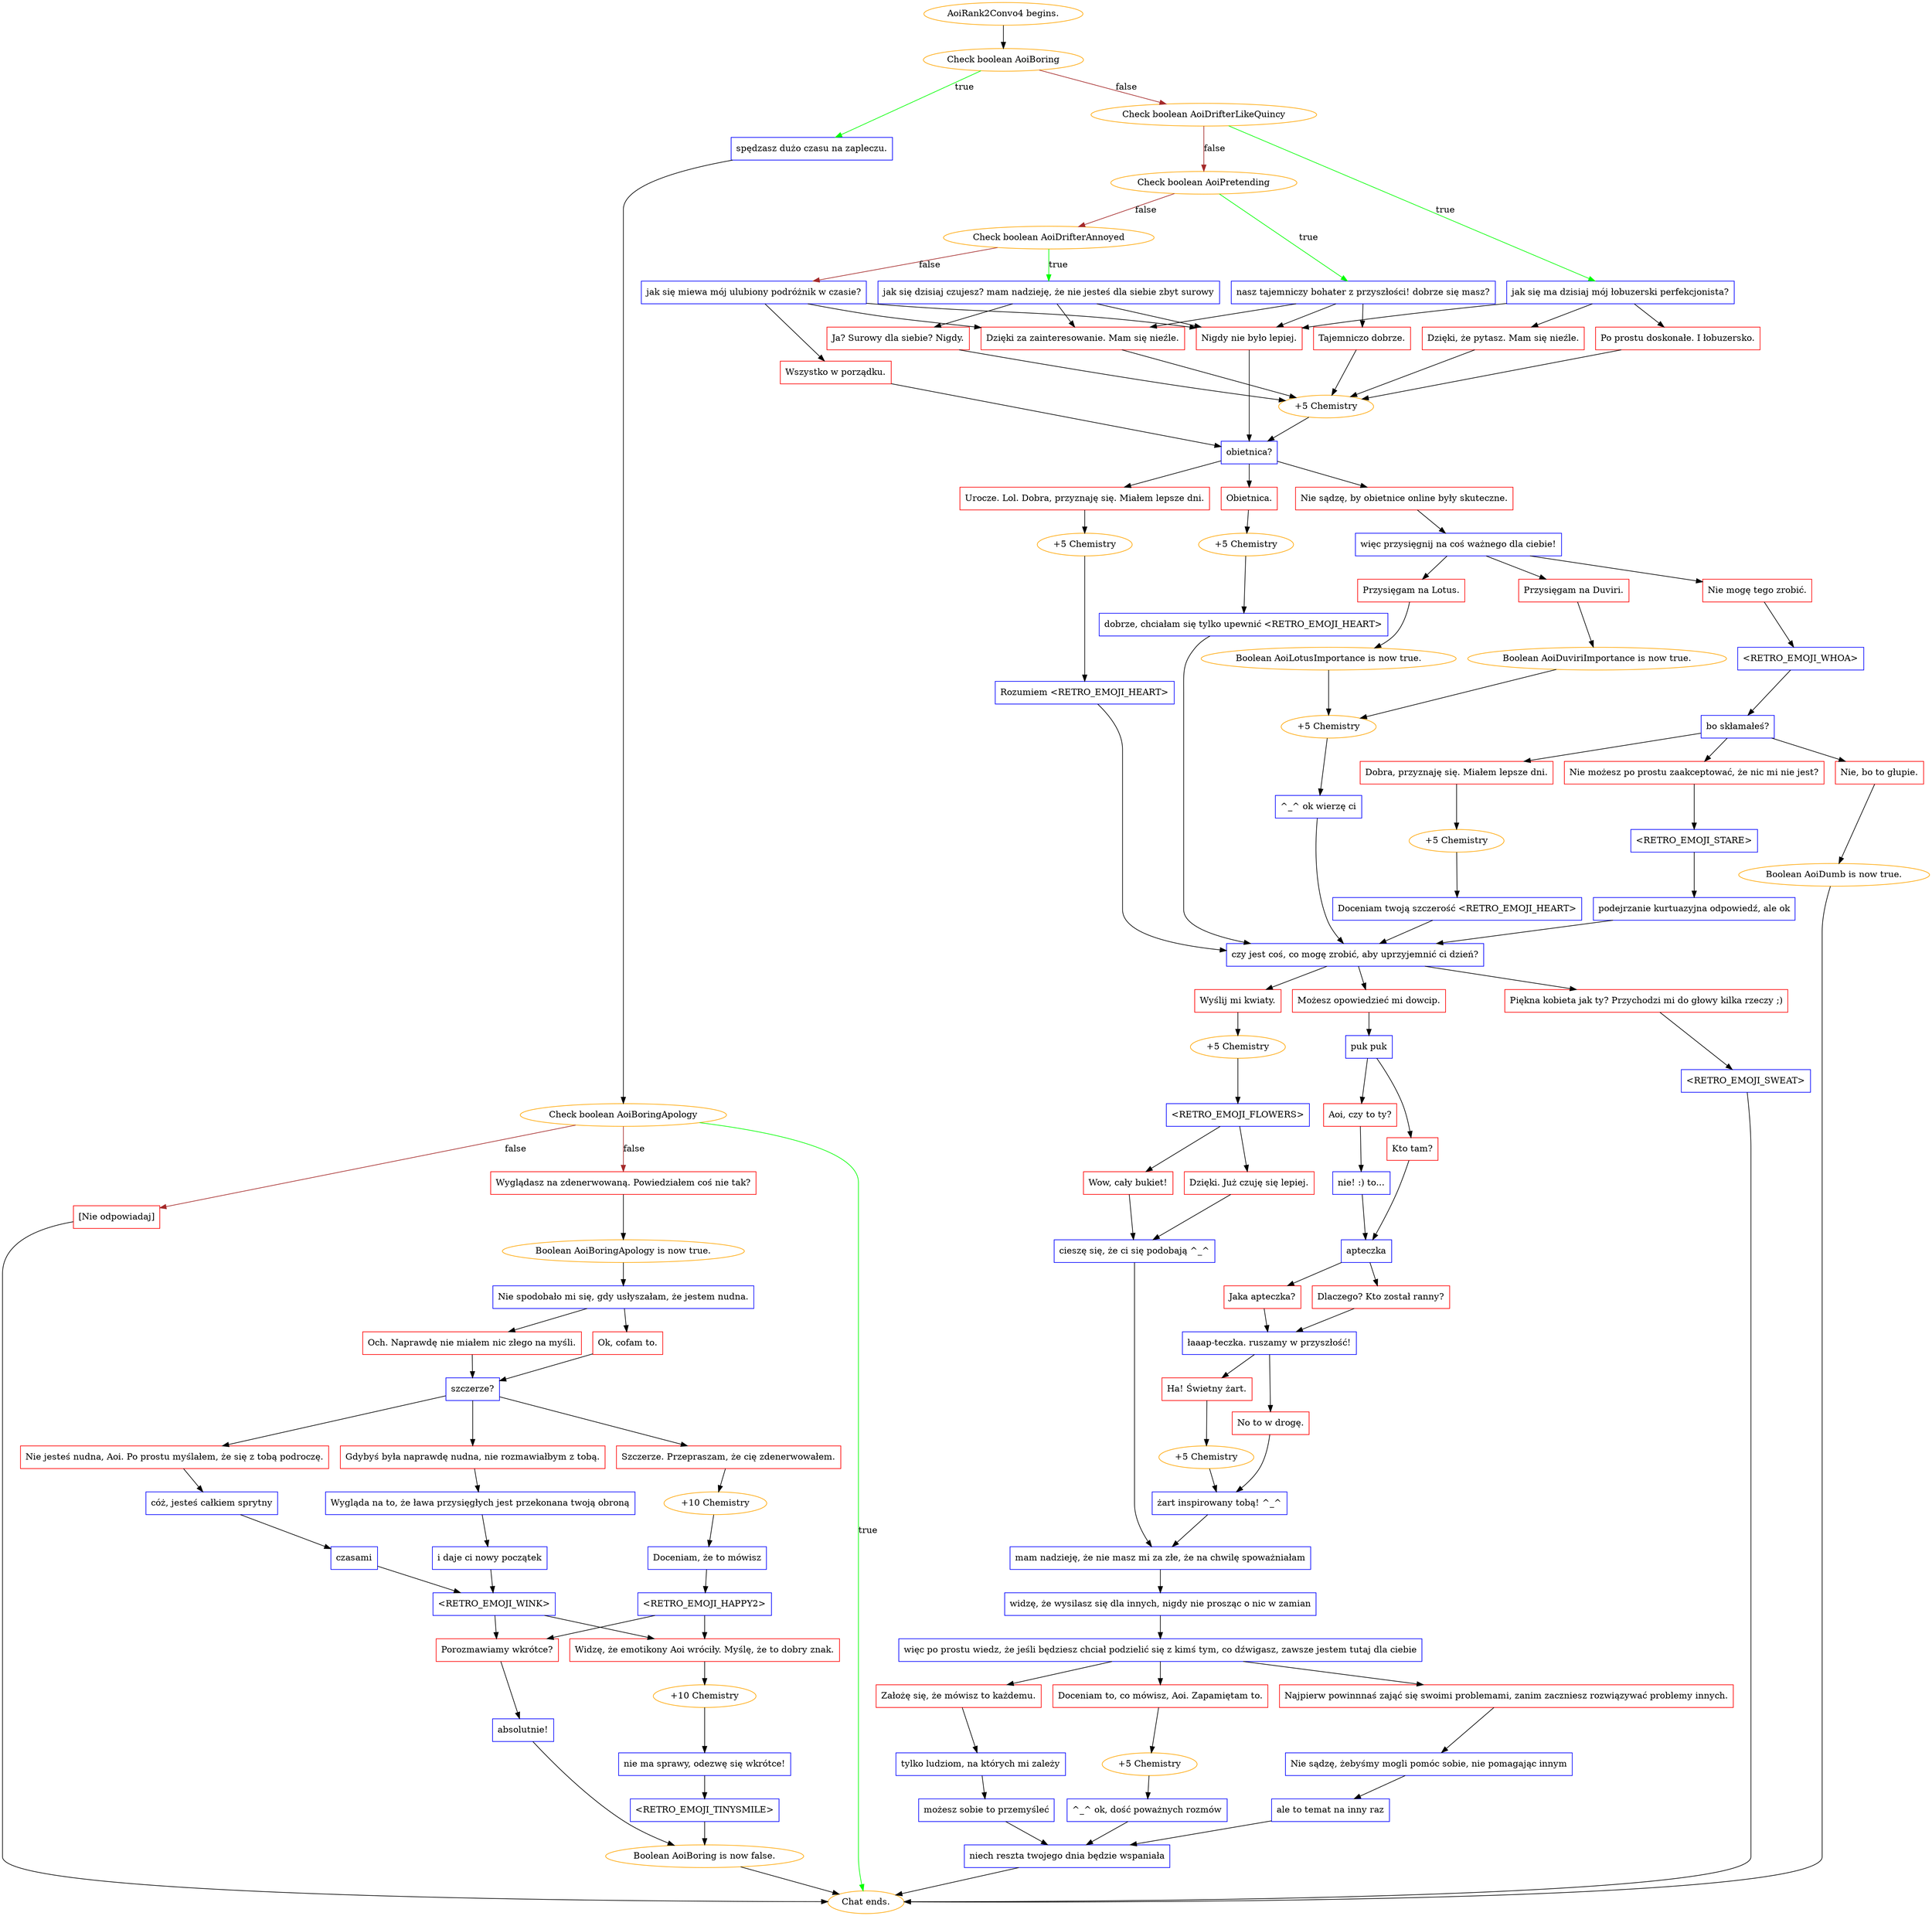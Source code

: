 digraph {
	"AoiRank2Convo4 begins." [color=orange];
		"AoiRank2Convo4 begins." -> j2444192993;
	j2444192993 [label="Check boolean AoiBoring",color=orange];
		j2444192993 -> j2501271147 [label=true,color=green];
		j2444192993 -> j748990130 [label=false,color=brown];
	j2501271147 [label="spędzasz dużo czasu na zapleczu.",shape=box,color=blue];
		j2501271147 -> j2670735249;
	j748990130 [label="Check boolean AoiDrifterLikeQuincy",color=orange];
		j748990130 -> j2667769656 [label=true,color=green];
		j748990130 -> j1686413138 [label=false,color=brown];
	j2670735249 [label="Check boolean AoiBoringApology",color=orange];
		j2670735249 -> "Chat ends." [label=true,color=green];
		j2670735249 -> j3484238488 [label=false,color=brown];
		j2670735249 -> j322907901 [label=false,color=brown];
	j2667769656 [label="jak się ma dzisiaj mój łobuzerski perfekcjonista?",shape=box,color=blue];
		j2667769656 -> j2316367278;
		j2667769656 -> j3916468870;
		j2667769656 -> j2133972680;
	j1686413138 [label="Check boolean AoiPretending",color=orange];
		j1686413138 -> j1841688711 [label=true,color=green];
		j1686413138 -> j2989236235 [label=false,color=brown];
	"Chat ends." [color=orange];
	j3484238488 [label="Wyglądasz na zdenerwowaną. Powiedziałem coś nie tak?",shape=box,color=red];
		j3484238488 -> j2461979806;
	j322907901 [label="[Nie odpowiadaj]",shape=box,color=red];
		j322907901 -> "Chat ends.";
	j2316367278 [label="Po prostu doskonałe. I łobuzersko.",shape=box,color=red];
		j2316367278 -> j3742615209;
	j3916468870 [label="Dzięki, że pytasz. Mam się nieźle.",shape=box,color=red];
		j3916468870 -> j3742615209;
	j2133972680 [label="Nigdy nie było lepiej.",shape=box,color=red];
		j2133972680 -> j3015487321;
	j1841688711 [label="nasz tajemniczy bohater z przyszłości! dobrze się masz?",shape=box,color=blue];
		j1841688711 -> j3835800818;
		j1841688711 -> j2416359051;
		j1841688711 -> j2133972680;
	j2989236235 [label="Check boolean AoiDrifterAnnoyed",color=orange];
		j2989236235 -> j157399581 [label=true,color=green];
		j2989236235 -> j346167271 [label=false,color=brown];
	j2461979806 [label="Boolean AoiBoringApology is now true.",color=orange];
		j2461979806 -> j3763967073;
	j3742615209 [label="+5 Chemistry",color=orange];
		j3742615209 -> j3015487321;
	j3015487321 [label="obietnica?",shape=box,color=blue];
		j3015487321 -> j499406498;
		j3015487321 -> j3366646842;
		j3015487321 -> j1444333704;
	j3835800818 [label="Tajemniczo dobrze.",shape=box,color=red];
		j3835800818 -> j3742615209;
	j2416359051 [label="Dzięki za zainteresowanie. Mam się nieźle.",shape=box,color=red];
		j2416359051 -> j3742615209;
	j157399581 [label="jak się dzisiaj czujesz? mam nadzieję, że nie jesteś dla siebie zbyt surowy",shape=box,color=blue];
		j157399581 -> j1733034927;
		j157399581 -> j2416359051;
		j157399581 -> j2133972680;
	j346167271 [label="jak się miewa mój ulubiony podróżnik w czasie?",shape=box,color=blue];
		j346167271 -> j3463242218;
		j346167271 -> j2416359051;
		j346167271 -> j2133972680;
	j3763967073 [label="Nie spodobało mi się, gdy usłyszałam, że jestem nudna.",shape=box,color=blue];
		j3763967073 -> j3815322654;
		j3763967073 -> j1616070929;
	j499406498 [label="Obietnica.",shape=box,color=red];
		j499406498 -> j1130709722;
	j3366646842 [label="Urocze. Lol. Dobra, przyznaję się. Miałem lepsze dni.",shape=box,color=red];
		j3366646842 -> j1546081324;
	j1444333704 [label="Nie sądzę, by obietnice online były skuteczne.",shape=box,color=red];
		j1444333704 -> j3174109690;
	j1733034927 [label="Ja? Surowy dla siebie? Nigdy.",shape=box,color=red];
		j1733034927 -> j3742615209;
	j3463242218 [label="Wszystko w porządku.",shape=box,color=red];
		j3463242218 -> j3015487321;
	j3815322654 [label="Och. Naprawdę nie miałem nic złego na myśli.",shape=box,color=red];
		j3815322654 -> j324311835;
	j1616070929 [label="Ok, cofam to.",shape=box,color=red];
		j1616070929 -> j324311835;
	j1130709722 [label="+5 Chemistry",color=orange];
		j1130709722 -> j1104675742;
	j1546081324 [label="+5 Chemistry",color=orange];
		j1546081324 -> j3086199410;
	j3174109690 [label="więc przysięgnij na coś ważnego dla ciebie!",shape=box,color=blue];
		j3174109690 -> j3123615099;
		j3174109690 -> j3333152230;
		j3174109690 -> j3402865352;
	j324311835 [label="szczerze?",shape=box,color=blue];
		j324311835 -> j287962206;
		j324311835 -> j1612821706;
		j324311835 -> j753320678;
	j1104675742 [label="dobrze, chciałam się tylko upewnić <RETRO_EMOJI_HEART>",shape=box,color=blue];
		j1104675742 -> j1297788760;
	j3086199410 [label="Rozumiem <RETRO_EMOJI_HEART>",shape=box,color=blue];
		j3086199410 -> j1297788760;
	j3123615099 [label="Nie mogę tego zrobić.",shape=box,color=red];
		j3123615099 -> j4161577048;
	j3333152230 [label="Przysięgam na Lotus.",shape=box,color=red];
		j3333152230 -> j3961827270;
	j3402865352 [label="Przysięgam na Duviri.",shape=box,color=red];
		j3402865352 -> j2714514063;
	j287962206 [label="Szczerze. Przepraszam, że cię zdenerwowałem.",shape=box,color=red];
		j287962206 -> j3682666935;
	j1612821706 [label="Nie jesteś nudna, Aoi. Po prostu myślałem, że się z tobą podroczę.",shape=box,color=red];
		j1612821706 -> j823787394;
	j753320678 [label="Gdybyś była naprawdę nudna, nie rozmawiałbym z tobą.",shape=box,color=red];
		j753320678 -> j871764928;
	j1297788760 [label="czy jest coś, co mogę zrobić, aby uprzyjemnić ci dzień?",shape=box,color=blue];
		j1297788760 -> j2835286094;
		j1297788760 -> j25526156;
		j1297788760 -> j514876428;
	j4161577048 [label="<RETRO_EMOJI_WHOA>",shape=box,color=blue];
		j4161577048 -> j2641369498;
	j3961827270 [label="Boolean AoiLotusImportance is now true.",color=orange];
		j3961827270 -> j3257847302;
	j2714514063 [label="Boolean AoiDuviriImportance is now true.",color=orange];
		j2714514063 -> j3257847302;
	j3682666935 [label="+10 Chemistry",color=orange];
		j3682666935 -> j3966041355;
	j823787394 [label="cóż, jesteś całkiem sprytny",shape=box,color=blue];
		j823787394 -> j1039791189;
	j871764928 [label="Wygląda na to, że ława przysięgłych jest przekonana twoją obroną",shape=box,color=blue];
		j871764928 -> j363442161;
	j2835286094 [label="Możesz opowiedzieć mi dowcip.",shape=box,color=red];
		j2835286094 -> j365675443;
	j25526156 [label="Wyślij mi kwiaty.",shape=box,color=red];
		j25526156 -> j2743671589;
	j514876428 [label="Piękna kobieta jak ty? Przychodzi mi do głowy kilka rzeczy ;)",shape=box,color=red];
		j514876428 -> j168179579;
	j2641369498 [label="bo skłamałeś?",shape=box,color=blue];
		j2641369498 -> j3152323527;
		j2641369498 -> j862098679;
		j2641369498 -> j3246940582;
	j3257847302 [label="+5 Chemistry",color=orange];
		j3257847302 -> j2434735860;
	j3966041355 [label="Doceniam, że to mówisz",shape=box,color=blue];
		j3966041355 -> j2227012435;
	j1039791189 [label="czasami",shape=box,color=blue];
		j1039791189 -> j1256333655;
	j363442161 [label="i daje ci nowy początek",shape=box,color=blue];
		j363442161 -> j1256333655;
	j365675443 [label="puk puk",shape=box,color=blue];
		j365675443 -> j3395915342;
		j365675443 -> j4169115444;
	j2743671589 [label="+5 Chemistry",color=orange];
		j2743671589 -> j1731080430;
	j168179579 [label="<RETRO_EMOJI_SWEAT>",shape=box,color=blue];
		j168179579 -> "Chat ends.";
	j3152323527 [label="Dobra, przyznaję się. Miałem lepsze dni.",shape=box,color=red];
		j3152323527 -> j765397755;
	j862098679 [label="Nie, bo to głupie.",shape=box,color=red];
		j862098679 -> j4113623176;
	j3246940582 [label="Nie możesz po prostu zaakceptować, że nic mi nie jest?",shape=box,color=red];
		j3246940582 -> j3193121490;
	j2434735860 [label="^_^ ok wierzę ci",shape=box,color=blue];
		j2434735860 -> j1297788760;
	j2227012435 [label="<RETRO_EMOJI_HAPPY2>",shape=box,color=blue];
		j2227012435 -> j171229042;
		j2227012435 -> j2706828525;
	j1256333655 [label="<RETRO_EMOJI_WINK>",shape=box,color=blue];
		j1256333655 -> j171229042;
		j1256333655 -> j2706828525;
	j3395915342 [label="Kto tam?",shape=box,color=red];
		j3395915342 -> j2700947939;
	j4169115444 [label="Aoi, czy to ty?",shape=box,color=red];
		j4169115444 -> j3306421696;
	j1731080430 [label="<RETRO_EMOJI_FLOWERS>",shape=box,color=blue];
		j1731080430 -> j3599242333;
		j1731080430 -> j1127521431;
	j765397755 [label="+5 Chemistry",color=orange];
		j765397755 -> j2594577294;
	j4113623176 [label="Boolean AoiDumb is now true.",color=orange];
		j4113623176 -> "Chat ends.";
	j3193121490 [label="<RETRO_EMOJI_STARE>",shape=box,color=blue];
		j3193121490 -> j550489204;
	j171229042 [label="Porozmawiamy wkrótce?",shape=box,color=red];
		j171229042 -> j571972459;
	j2706828525 [label="Widzę, że emotikony Aoi wróciły. Myślę, że to dobry znak.",shape=box,color=red];
		j2706828525 -> j3337809409;
	j2700947939 [label="apteczka",shape=box,color=blue];
		j2700947939 -> j3277036911;
		j2700947939 -> j3212832177;
	j3306421696 [label="nie! :) to...",shape=box,color=blue];
		j3306421696 -> j2700947939;
	j3599242333 [label="Dzięki. Już czuję się lepiej.",shape=box,color=red];
		j3599242333 -> j3135589624;
	j1127521431 [label="Wow, cały bukiet!",shape=box,color=red];
		j1127521431 -> j3135589624;
	j2594577294 [label="Doceniam twoją szczerość <RETRO_EMOJI_HEART>",shape=box,color=blue];
		j2594577294 -> j1297788760;
	j550489204 [label="podejrzanie kurtuazyjna odpowiedź, ale ok",shape=box,color=blue];
		j550489204 -> j1297788760;
	j571972459 [label="absolutnie!",shape=box,color=blue];
		j571972459 -> j1984221796;
	j3337809409 [label="+10 Chemistry",color=orange];
		j3337809409 -> j1270271811;
	j3277036911 [label="Jaka apteczka?",shape=box,color=red];
		j3277036911 -> j3301666466;
	j3212832177 [label="Dlaczego? Kto został ranny?",shape=box,color=red];
		j3212832177 -> j3301666466;
	j3135589624 [label="cieszę się, że ci się podobają ^_^",shape=box,color=blue];
		j3135589624 -> j3434882306;
	j1984221796 [label="Boolean AoiBoring is now false.",color=orange];
		j1984221796 -> "Chat ends.";
	j1270271811 [label="nie ma sprawy, odezwę się wkrótce!",shape=box,color=blue];
		j1270271811 -> j3248434141;
	j3301666466 [label="łaaap-teczka. ruszamy w przyszłość!",shape=box,color=blue];
		j3301666466 -> j2420735420;
		j3301666466 -> j81339150;
	j3434882306 [label="mam nadzieję, że nie masz mi za złe, że na chwilę spoważniałam",shape=box,color=blue];
		j3434882306 -> j3681797182;
	j3248434141 [label="<RETRO_EMOJI_TINYSMILE>",shape=box,color=blue];
		j3248434141 -> j1984221796;
	j2420735420 [label="Ha! Świetny żart.",shape=box,color=red];
		j2420735420 -> j2497140221;
	j81339150 [label="No to w drogę.",shape=box,color=red];
		j81339150 -> j3632833758;
	j3681797182 [label="widzę, że wysilasz się dla innych, nigdy nie prosząc o nic w zamian",shape=box,color=blue];
		j3681797182 -> j1828969285;
	j2497140221 [label="+5 Chemistry",color=orange];
		j2497140221 -> j3632833758;
	j3632833758 [label="żart inspirowany tobą! ^_^",shape=box,color=blue];
		j3632833758 -> j3434882306;
	j1828969285 [label="więc po prostu wiedz, że jeśli będziesz chciał podzielić się z kimś tym, co dźwigasz, zawsze jestem tutaj dla ciebie",shape=box,color=blue];
		j1828969285 -> j306695613;
		j1828969285 -> j3996002280;
		j1828969285 -> j2561114835;
	j306695613 [label="Doceniam to, co mówisz, Aoi. Zapamiętam to.",shape=box,color=red];
		j306695613 -> j621683715;
	j3996002280 [label="Najpierw powinnnaś zająć się swoimi problemami, zanim zaczniesz rozwiązywać problemy innych.",shape=box,color=red];
		j3996002280 -> j2714412846;
	j2561114835 [label="Założę się, że mówisz to każdemu.",shape=box,color=red];
		j2561114835 -> j4148719875;
	j621683715 [label="+5 Chemistry",color=orange];
		j621683715 -> j2467458917;
	j2714412846 [label="Nie sądzę, żebyśmy mogli pomóc sobie, nie pomagając innym",shape=box,color=blue];
		j2714412846 -> j2129865929;
	j4148719875 [label="tylko ludziom, na których mi zależy",shape=box,color=blue];
		j4148719875 -> j1460451701;
	j2467458917 [label="^_^ ok, dość poważnych rozmów",shape=box,color=blue];
		j2467458917 -> j2960795585;
	j2129865929 [label="ale to temat na inny raz",shape=box,color=blue];
		j2129865929 -> j2960795585;
	j1460451701 [label="możesz sobie to przemyśleć",shape=box,color=blue];
		j1460451701 -> j2960795585;
	j2960795585 [label="niech reszta twojego dnia będzie wspaniała",shape=box,color=blue];
		j2960795585 -> "Chat ends.";
}
